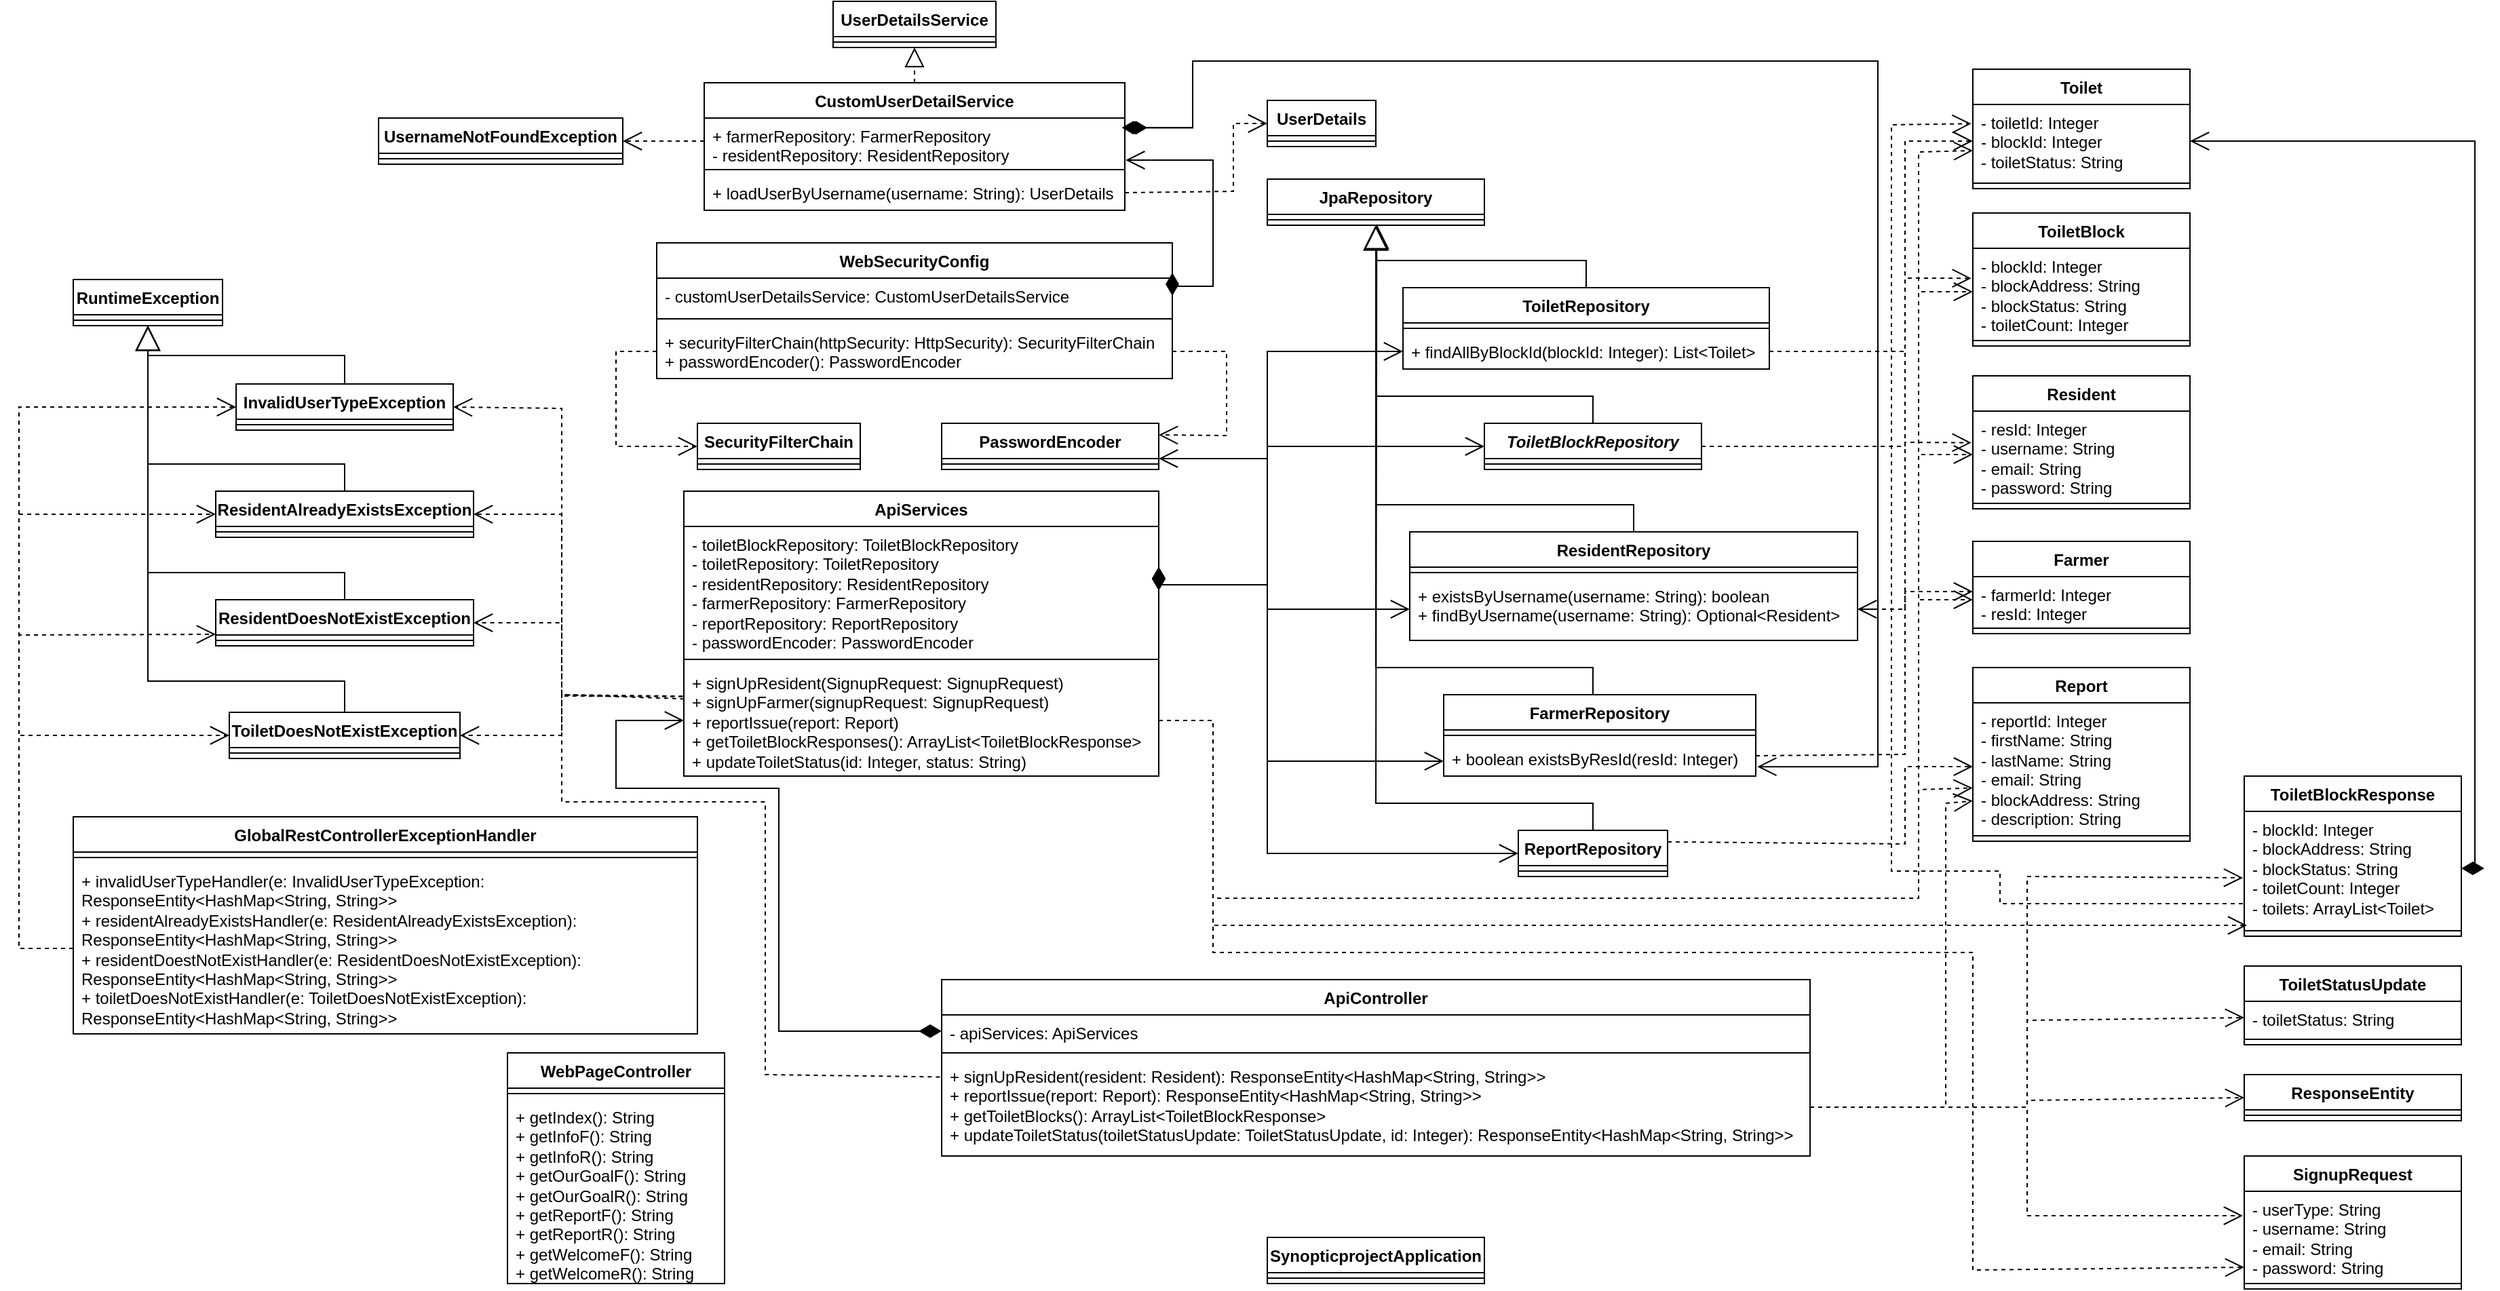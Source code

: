 <mxfile version="27.1.4">
  <diagram name="Page-1" id="cPCItrntrJXn3b4PFShH">
    <mxGraphModel dx="3027" dy="1365" grid="1" gridSize="10" guides="1" tooltips="1" connect="1" arrows="1" fold="1" page="1" pageScale="1" pageWidth="1920" pageHeight="1080" math="0" shadow="0">
      <root>
        <mxCell id="0" />
        <mxCell id="1" parent="0" />
        <mxCell id="fgQgiCOuEwH0M2lLemn4-1" value="&lt;div&gt;ApiController&lt;/div&gt;" style="swimlane;fontStyle=1;align=center;verticalAlign=top;childLayout=stackLayout;horizontal=1;startSize=26;horizontalStack=0;resizeParent=1;resizeParentMax=0;resizeLast=0;collapsible=1;marginBottom=0;whiteSpace=wrap;html=1;" parent="1" vertex="1">
          <mxGeometry x="735" y="811" width="640" height="130" as="geometry" />
        </mxCell>
        <mxCell id="fgQgiCOuEwH0M2lLemn4-2" value="- apiServices: ApiServices" style="text;strokeColor=none;fillColor=none;align=left;verticalAlign=top;spacingLeft=4;spacingRight=4;overflow=hidden;rotatable=0;points=[[0,0.5],[1,0.5]];portConstraint=eastwest;whiteSpace=wrap;html=1;" parent="fgQgiCOuEwH0M2lLemn4-1" vertex="1">
          <mxGeometry y="26" width="640" height="24" as="geometry" />
        </mxCell>
        <mxCell id="fgQgiCOuEwH0M2lLemn4-3" value="" style="line;strokeWidth=1;fillColor=none;align=left;verticalAlign=middle;spacingTop=-1;spacingLeft=3;spacingRight=3;rotatable=0;labelPosition=right;points=[];portConstraint=eastwest;strokeColor=inherit;" parent="fgQgiCOuEwH0M2lLemn4-1" vertex="1">
          <mxGeometry y="50" width="640" height="8" as="geometry" />
        </mxCell>
        <mxCell id="fgQgiCOuEwH0M2lLemn4-4" value="&lt;div&gt;+ signUpResident(resident: Resident): ResponseEntity&amp;lt;HashMap&amp;lt;String, String&amp;gt;&amp;gt;&lt;/div&gt;&lt;div&gt;+ reportIssue(report: Report): ResponseEntity&amp;lt;HashMap&amp;lt;String, String&amp;gt;&amp;gt;&lt;/div&gt;&lt;div&gt;+ getToiletBlocks(): ArrayList&amp;lt;ToiletBlockResponse&amp;gt;&lt;/div&gt;&lt;div&gt;+ updateToiletStatus(toiletStatusUpdate: ToiletStatusUpdate, id: Integer): ResponseEntity&amp;lt;HashMap&amp;lt;String, String&amp;gt;&amp;gt;&lt;/div&gt;" style="text;strokeColor=none;fillColor=none;align=left;verticalAlign=top;spacingLeft=4;spacingRight=4;overflow=hidden;rotatable=0;points=[[0,0.5],[1,0.5]];portConstraint=eastwest;whiteSpace=wrap;html=1;" parent="fgQgiCOuEwH0M2lLemn4-1" vertex="1">
          <mxGeometry y="58" width="640" height="72" as="geometry" />
        </mxCell>
        <mxCell id="fgQgiCOuEwH0M2lLemn4-5" value="Farmer" style="swimlane;fontStyle=1;align=center;verticalAlign=top;childLayout=stackLayout;horizontal=1;startSize=26;horizontalStack=0;resizeParent=1;resizeParentMax=0;resizeLast=0;collapsible=1;marginBottom=0;whiteSpace=wrap;html=1;" parent="1" vertex="1">
          <mxGeometry x="1495" y="488" width="160" height="68" as="geometry" />
        </mxCell>
        <mxCell id="fgQgiCOuEwH0M2lLemn4-6" value="&lt;div&gt;- farmerId: Integer&lt;/div&gt;&lt;div&gt;- resId: Integer&lt;/div&gt;" style="text;strokeColor=none;fillColor=none;align=left;verticalAlign=top;spacingLeft=4;spacingRight=4;overflow=hidden;rotatable=0;points=[[0,0.5],[1,0.5]];portConstraint=eastwest;whiteSpace=wrap;html=1;" parent="fgQgiCOuEwH0M2lLemn4-5" vertex="1">
          <mxGeometry y="26" width="160" height="34" as="geometry" />
        </mxCell>
        <mxCell id="fgQgiCOuEwH0M2lLemn4-7" value="" style="line;strokeWidth=1;fillColor=none;align=left;verticalAlign=middle;spacingTop=-1;spacingLeft=3;spacingRight=3;rotatable=0;labelPosition=right;points=[];portConstraint=eastwest;strokeColor=inherit;" parent="fgQgiCOuEwH0M2lLemn4-5" vertex="1">
          <mxGeometry y="60" width="160" height="8" as="geometry" />
        </mxCell>
        <mxCell id="fgQgiCOuEwH0M2lLemn4-22" value="SynopticprojectApplication" style="swimlane;fontStyle=1;align=center;verticalAlign=top;childLayout=stackLayout;horizontal=1;startSize=26;horizontalStack=0;resizeParent=1;resizeParentMax=0;resizeLast=0;collapsible=1;marginBottom=0;whiteSpace=wrap;html=1;" parent="1" vertex="1">
          <mxGeometry x="975" y="1001" width="160" height="34" as="geometry" />
        </mxCell>
        <mxCell id="fgQgiCOuEwH0M2lLemn4-24" value="" style="line;strokeWidth=1;fillColor=none;align=left;verticalAlign=middle;spacingTop=-1;spacingLeft=3;spacingRight=3;rotatable=0;labelPosition=right;points=[];portConstraint=eastwest;strokeColor=inherit;" parent="fgQgiCOuEwH0M2lLemn4-22" vertex="1">
          <mxGeometry y="26" width="160" height="8" as="geometry" />
        </mxCell>
        <mxCell id="fgQgiCOuEwH0M2lLemn4-26" value="Toilet" style="swimlane;fontStyle=1;align=center;verticalAlign=top;childLayout=stackLayout;horizontal=1;startSize=26;horizontalStack=0;resizeParent=1;resizeParentMax=0;resizeLast=0;collapsible=1;marginBottom=0;whiteSpace=wrap;html=1;" parent="1" vertex="1">
          <mxGeometry x="1495" y="140" width="160" height="88" as="geometry" />
        </mxCell>
        <mxCell id="fgQgiCOuEwH0M2lLemn4-27" value="&lt;div&gt;- toiletId: Integer&lt;/div&gt;&lt;div&gt;- blockId: Integer&lt;/div&gt;&lt;div&gt;- toiletStatus: String&lt;/div&gt;" style="text;strokeColor=none;fillColor=none;align=left;verticalAlign=top;spacingLeft=4;spacingRight=4;overflow=hidden;rotatable=0;points=[[0,0.5],[1,0.5]];portConstraint=eastwest;whiteSpace=wrap;html=1;" parent="fgQgiCOuEwH0M2lLemn4-26" vertex="1">
          <mxGeometry y="26" width="160" height="54" as="geometry" />
        </mxCell>
        <mxCell id="fgQgiCOuEwH0M2lLemn4-28" value="" style="line;strokeWidth=1;fillColor=none;align=left;verticalAlign=middle;spacingTop=-1;spacingLeft=3;spacingRight=3;rotatable=0;labelPosition=right;points=[];portConstraint=eastwest;strokeColor=inherit;" parent="fgQgiCOuEwH0M2lLemn4-26" vertex="1">
          <mxGeometry y="80" width="160" height="8" as="geometry" />
        </mxCell>
        <mxCell id="fgQgiCOuEwH0M2lLemn4-30" value="ToiletBlock" style="swimlane;fontStyle=1;align=center;verticalAlign=top;childLayout=stackLayout;horizontal=1;startSize=26;horizontalStack=0;resizeParent=1;resizeParentMax=0;resizeLast=0;collapsible=1;marginBottom=0;whiteSpace=wrap;html=1;" parent="1" vertex="1">
          <mxGeometry x="1495" y="246" width="160" height="98" as="geometry" />
        </mxCell>
        <mxCell id="fgQgiCOuEwH0M2lLemn4-31" value="&lt;div&gt;- blockId: Integer&lt;/div&gt;&lt;div&gt;- blockAddress: String&lt;/div&gt;&lt;div&gt;- blockStatus: String&lt;/div&gt;&lt;div&gt;- toiletCount: Integer&lt;/div&gt;" style="text;strokeColor=none;fillColor=none;align=left;verticalAlign=top;spacingLeft=4;spacingRight=4;overflow=hidden;rotatable=0;points=[[0,0.5],[1,0.5]];portConstraint=eastwest;whiteSpace=wrap;html=1;" parent="fgQgiCOuEwH0M2lLemn4-30" vertex="1">
          <mxGeometry y="26" width="160" height="64" as="geometry" />
        </mxCell>
        <mxCell id="fgQgiCOuEwH0M2lLemn4-32" value="" style="line;strokeWidth=1;fillColor=none;align=left;verticalAlign=middle;spacingTop=-1;spacingLeft=3;spacingRight=3;rotatable=0;labelPosition=right;points=[];portConstraint=eastwest;strokeColor=inherit;" parent="fgQgiCOuEwH0M2lLemn4-30" vertex="1">
          <mxGeometry y="90" width="160" height="8" as="geometry" />
        </mxCell>
        <mxCell id="fgQgiCOuEwH0M2lLemn4-34" value="&lt;i&gt;ToiletBlockRepository&lt;/i&gt;" style="swimlane;fontStyle=1;align=center;verticalAlign=top;childLayout=stackLayout;horizontal=1;startSize=26;horizontalStack=0;resizeParent=1;resizeParentMax=0;resizeLast=0;collapsible=1;marginBottom=0;whiteSpace=wrap;html=1;" parent="1" vertex="1">
          <mxGeometry x="1135" y="401" width="160" height="34" as="geometry" />
        </mxCell>
        <mxCell id="fgQgiCOuEwH0M2lLemn4-36" value="" style="line;strokeWidth=1;fillColor=none;align=left;verticalAlign=middle;spacingTop=-1;spacingLeft=3;spacingRight=3;rotatable=0;labelPosition=right;points=[];portConstraint=eastwest;strokeColor=inherit;" parent="fgQgiCOuEwH0M2lLemn4-34" vertex="1">
          <mxGeometry y="26" width="160" height="8" as="geometry" />
        </mxCell>
        <mxCell id="fgQgiCOuEwH0M2lLemn4-42" value="WebPageController" style="swimlane;fontStyle=1;align=center;verticalAlign=top;childLayout=stackLayout;horizontal=1;startSize=26;horizontalStack=0;resizeParent=1;resizeParentMax=0;resizeLast=0;collapsible=1;marginBottom=0;whiteSpace=wrap;html=1;" parent="1" vertex="1">
          <mxGeometry x="415" y="865" width="160" height="170" as="geometry" />
        </mxCell>
        <mxCell id="fgQgiCOuEwH0M2lLemn4-44" value="" style="line;strokeWidth=1;fillColor=none;align=left;verticalAlign=middle;spacingTop=-1;spacingLeft=3;spacingRight=3;rotatable=0;labelPosition=right;points=[];portConstraint=eastwest;strokeColor=inherit;" parent="fgQgiCOuEwH0M2lLemn4-42" vertex="1">
          <mxGeometry y="26" width="160" height="8" as="geometry" />
        </mxCell>
        <mxCell id="fgQgiCOuEwH0M2lLemn4-45" value="&lt;div&gt;+ getIndex(): String&lt;/div&gt;&lt;div&gt;+ getInfoF(): String&lt;/div&gt;&lt;div&gt;+ getInfoR(): String&lt;/div&gt;&lt;div&gt;+ getOurGoalF(): String&lt;/div&gt;&lt;div&gt;+ getOurGoalR(): String&lt;/div&gt;&lt;div&gt;+ getReportF(): String&lt;/div&gt;&lt;div&gt;+ getReportR(): String&lt;/div&gt;&lt;div&gt;+ getWelcomeF(): String&lt;/div&gt;&lt;div&gt;+ getWelcomeR(): String&lt;/div&gt;" style="text;strokeColor=none;fillColor=none;align=left;verticalAlign=top;spacingLeft=4;spacingRight=4;overflow=hidden;rotatable=0;points=[[0,0.5],[1,0.5]];portConstraint=eastwest;whiteSpace=wrap;html=1;" parent="fgQgiCOuEwH0M2lLemn4-42" vertex="1">
          <mxGeometry y="34" width="160" height="136" as="geometry" />
        </mxCell>
        <mxCell id="fgQgiCOuEwH0M2lLemn4-46" value="JpaRepository" style="swimlane;fontStyle=1;align=center;verticalAlign=top;childLayout=stackLayout;horizontal=1;startSize=26;horizontalStack=0;resizeParent=1;resizeParentMax=0;resizeLast=0;collapsible=1;marginBottom=0;whiteSpace=wrap;html=1;" parent="1" vertex="1">
          <mxGeometry x="975" y="221" width="160" height="34" as="geometry" />
        </mxCell>
        <mxCell id="fgQgiCOuEwH0M2lLemn4-48" value="" style="line;strokeWidth=1;fillColor=none;align=left;verticalAlign=middle;spacingTop=-1;spacingLeft=3;spacingRight=3;rotatable=0;labelPosition=right;points=[];portConstraint=eastwest;strokeColor=inherit;" parent="fgQgiCOuEwH0M2lLemn4-46" vertex="1">
          <mxGeometry y="26" width="160" height="8" as="geometry" />
        </mxCell>
        <mxCell id="fgQgiCOuEwH0M2lLemn4-51" value="" style="endArrow=block;endSize=16;endFill=0;html=1;rounded=0;entryX=0.5;entryY=1;entryDx=0;entryDy=0;exitX=0.5;exitY=0;exitDx=0;exitDy=0;" parent="1" source="_Gm8O1rOUF-73QXA8_ss-20" target="fgQgiCOuEwH0M2lLemn4-46" edge="1">
          <mxGeometry width="160" relative="1" as="geometry">
            <mxPoint x="935" y="421" as="sourcePoint" />
            <mxPoint x="1095" y="411" as="targetPoint" />
            <Array as="points">
              <mxPoint x="1245" y="461" />
              <mxPoint x="1055" y="461" />
              <mxPoint x="1055" y="401" />
            </Array>
          </mxGeometry>
        </mxCell>
        <mxCell id="fgQgiCOuEwH0M2lLemn4-52" value="" style="endArrow=block;endSize=16;endFill=0;html=1;rounded=0;entryX=0.5;entryY=1;entryDx=0;entryDy=0;exitX=0.5;exitY=0;exitDx=0;exitDy=0;" parent="1" target="fgQgiCOuEwH0M2lLemn4-46" edge="1">
          <mxGeometry width="160" relative="1" as="geometry">
            <mxPoint x="1215" y="603" as="sourcePoint" />
            <mxPoint x="1055" y="291" as="targetPoint" />
            <Array as="points">
              <mxPoint x="1215" y="581" />
              <mxPoint x="1055" y="581" />
              <mxPoint x="1055" y="461" />
              <mxPoint x="1055" y="311" />
            </Array>
          </mxGeometry>
        </mxCell>
        <mxCell id="fgQgiCOuEwH0M2lLemn4-53" value="" style="endArrow=block;endSize=16;endFill=0;html=1;rounded=0;exitX=0.5;exitY=0;exitDx=0;exitDy=0;" parent="1" source="fgQgiCOuEwH0M2lLemn4-34" target="fgQgiCOuEwH0M2lLemn4-48" edge="1">
          <mxGeometry width="160" relative="1" as="geometry">
            <mxPoint x="1175" y="421" as="sourcePoint" />
            <mxPoint x="1335" y="411.67" as="targetPoint" />
            <Array as="points">
              <mxPoint x="1215" y="381" />
              <mxPoint x="1175" y="381" />
              <mxPoint x="1135" y="381" />
              <mxPoint x="1055" y="381" />
            </Array>
          </mxGeometry>
        </mxCell>
        <mxCell id="fgQgiCOuEwH0M2lLemn4-54" value="" style="endArrow=block;endSize=16;endFill=0;html=1;rounded=0;entryX=0.5;entryY=1;entryDx=0;entryDy=0;exitX=0.5;exitY=0;exitDx=0;exitDy=0;" parent="1" source="_Gm8O1rOUF-73QXA8_ss-24" target="fgQgiCOuEwH0M2lLemn4-46" edge="1">
          <mxGeometry width="160" relative="1" as="geometry">
            <mxPoint x="1210" y="289" as="sourcePoint" />
            <mxPoint x="1055" y="257" as="targetPoint" />
            <Array as="points">
              <mxPoint x="1210" y="281" />
              <mxPoint x="1055" y="281" />
            </Array>
          </mxGeometry>
        </mxCell>
        <mxCell id="_Gm8O1rOUF-73QXA8_ss-1" value="SignupRequest" style="swimlane;fontStyle=1;align=center;verticalAlign=top;childLayout=stackLayout;horizontal=1;startSize=26;horizontalStack=0;resizeParent=1;resizeParentMax=0;resizeLast=0;collapsible=1;marginBottom=0;whiteSpace=wrap;html=1;" parent="1" vertex="1">
          <mxGeometry x="1695" y="941" width="160" height="98" as="geometry" />
        </mxCell>
        <mxCell id="_Gm8O1rOUF-73QXA8_ss-2" value="&lt;div&gt;- userType: String&lt;/div&gt;&lt;div&gt;- username: String&lt;/div&gt;&lt;div&gt;- email: String&lt;/div&gt;&lt;div&gt;- password: String&lt;/div&gt;" style="text;strokeColor=none;fillColor=none;align=left;verticalAlign=top;spacingLeft=4;spacingRight=4;overflow=hidden;rotatable=0;points=[[0,0.5],[1,0.5]];portConstraint=eastwest;whiteSpace=wrap;html=1;" parent="_Gm8O1rOUF-73QXA8_ss-1" vertex="1">
          <mxGeometry y="26" width="160" height="64" as="geometry" />
        </mxCell>
        <mxCell id="_Gm8O1rOUF-73QXA8_ss-3" value="" style="line;strokeWidth=1;fillColor=none;align=left;verticalAlign=middle;spacingTop=-1;spacingLeft=3;spacingRight=3;rotatable=0;labelPosition=right;points=[];portConstraint=eastwest;strokeColor=inherit;" parent="_Gm8O1rOUF-73QXA8_ss-1" vertex="1">
          <mxGeometry y="90" width="160" height="8" as="geometry" />
        </mxCell>
        <mxCell id="_Gm8O1rOUF-73QXA8_ss-5" value="ToiletBlockResponse" style="swimlane;fontStyle=1;align=center;verticalAlign=top;childLayout=stackLayout;horizontal=1;startSize=26;horizontalStack=0;resizeParent=1;resizeParentMax=0;resizeLast=0;collapsible=1;marginBottom=0;whiteSpace=wrap;html=1;" parent="1" vertex="1">
          <mxGeometry x="1695" y="661" width="160" height="118" as="geometry" />
        </mxCell>
        <mxCell id="_Gm8O1rOUF-73QXA8_ss-6" value="&lt;div&gt;- blockId: Integer&lt;/div&gt;&lt;div&gt;- blockAddress: String&lt;/div&gt;&lt;div&gt;- blockStatus: String&lt;/div&gt;&lt;div&gt;- toiletCount: Integer&lt;/div&gt;&lt;div&gt;- toilets: ArrayList&amp;lt;Toilet&amp;gt;&lt;/div&gt;" style="text;strokeColor=none;fillColor=none;align=left;verticalAlign=top;spacingLeft=4;spacingRight=4;overflow=hidden;rotatable=0;points=[[0,0.5],[1,0.5]];portConstraint=eastwest;whiteSpace=wrap;html=1;" parent="_Gm8O1rOUF-73QXA8_ss-5" vertex="1">
          <mxGeometry y="26" width="160" height="84" as="geometry" />
        </mxCell>
        <mxCell id="_Gm8O1rOUF-73QXA8_ss-7" value="" style="line;strokeWidth=1;fillColor=none;align=left;verticalAlign=middle;spacingTop=-1;spacingLeft=3;spacingRight=3;rotatable=0;labelPosition=right;points=[];portConstraint=eastwest;strokeColor=inherit;" parent="_Gm8O1rOUF-73QXA8_ss-5" vertex="1">
          <mxGeometry y="110" width="160" height="8" as="geometry" />
        </mxCell>
        <mxCell id="_Gm8O1rOUF-73QXA8_ss-9" value="ToiletStatusUpdate" style="swimlane;fontStyle=1;align=center;verticalAlign=top;childLayout=stackLayout;horizontal=1;startSize=26;horizontalStack=0;resizeParent=1;resizeParentMax=0;resizeLast=0;collapsible=1;marginBottom=0;whiteSpace=wrap;html=1;" parent="1" vertex="1">
          <mxGeometry x="1695" y="801" width="160" height="58" as="geometry" />
        </mxCell>
        <mxCell id="_Gm8O1rOUF-73QXA8_ss-10" value="- toiletStatus: String" style="text;strokeColor=none;fillColor=none;align=left;verticalAlign=top;spacingLeft=4;spacingRight=4;overflow=hidden;rotatable=0;points=[[0,0.5],[1,0.5]];portConstraint=eastwest;whiteSpace=wrap;html=1;" parent="_Gm8O1rOUF-73QXA8_ss-9" vertex="1">
          <mxGeometry y="26" width="160" height="24" as="geometry" />
        </mxCell>
        <mxCell id="_Gm8O1rOUF-73QXA8_ss-11" value="" style="line;strokeWidth=1;fillColor=none;align=left;verticalAlign=middle;spacingTop=-1;spacingLeft=3;spacingRight=3;rotatable=0;labelPosition=right;points=[];portConstraint=eastwest;strokeColor=inherit;" parent="_Gm8O1rOUF-73QXA8_ss-9" vertex="1">
          <mxGeometry y="50" width="160" height="8" as="geometry" />
        </mxCell>
        <mxCell id="_Gm8O1rOUF-73QXA8_ss-13" value="ApiServices" style="swimlane;fontStyle=1;align=center;verticalAlign=top;childLayout=stackLayout;horizontal=1;startSize=26;horizontalStack=0;resizeParent=1;resizeParentMax=0;resizeLast=0;collapsible=1;marginBottom=0;whiteSpace=wrap;html=1;" parent="1" vertex="1">
          <mxGeometry x="545" y="451" width="350" height="210" as="geometry" />
        </mxCell>
        <mxCell id="_Gm8O1rOUF-73QXA8_ss-14" value="&lt;div&gt;- toiletBlockRepository: ToiletBlockRepository&lt;/div&gt;&lt;div&gt;- toiletRepository: ToiletRepository&lt;/div&gt;&lt;div&gt;- residentRepository: ResidentRepository&lt;/div&gt;&lt;div&gt;- farmerRepository: FarmerRepository&lt;/div&gt;&lt;div&gt;- reportRepository: ReportRepository&lt;/div&gt;&lt;div&gt;- passwordEncoder: PasswordEncoder&lt;/div&gt;" style="text;strokeColor=none;fillColor=none;align=left;verticalAlign=top;spacingLeft=4;spacingRight=4;overflow=hidden;rotatable=0;points=[[0,0.5],[1,0.5]];portConstraint=eastwest;whiteSpace=wrap;html=1;" parent="_Gm8O1rOUF-73QXA8_ss-13" vertex="1">
          <mxGeometry y="26" width="350" height="94" as="geometry" />
        </mxCell>
        <mxCell id="_Gm8O1rOUF-73QXA8_ss-15" value="" style="line;strokeWidth=1;fillColor=none;align=left;verticalAlign=middle;spacingTop=-1;spacingLeft=3;spacingRight=3;rotatable=0;labelPosition=right;points=[];portConstraint=eastwest;strokeColor=inherit;" parent="_Gm8O1rOUF-73QXA8_ss-13" vertex="1">
          <mxGeometry y="120" width="350" height="8" as="geometry" />
        </mxCell>
        <mxCell id="_Gm8O1rOUF-73QXA8_ss-16" value="&lt;div&gt;+ signUpResident(SignupRequest: SignupRequest)&lt;/div&gt;&lt;div&gt;+ signUpFarmer(signupRequest: SignupRequest)&lt;/div&gt;&lt;div&gt;+ reportIssue(report: Report)&lt;/div&gt;&lt;div&gt;+ getToiletBlockResponses(): ArrayList&amp;lt;ToiletBlockResponse&amp;gt;&lt;/div&gt;&lt;div&gt;+ updateToiletStatus(id: Integer, status: String)&lt;/div&gt;" style="text;strokeColor=none;fillColor=none;align=left;verticalAlign=top;spacingLeft=4;spacingRight=4;overflow=hidden;rotatable=0;points=[[0,0.5],[1,0.5]];portConstraint=eastwest;whiteSpace=wrap;html=1;" parent="_Gm8O1rOUF-73QXA8_ss-13" vertex="1">
          <mxGeometry y="128" width="350" height="82" as="geometry" />
        </mxCell>
        <mxCell id="_Gm8O1rOUF-73QXA8_ss-24" value="ToiletRepository" style="swimlane;fontStyle=1;align=center;verticalAlign=top;childLayout=stackLayout;horizontal=1;startSize=26;horizontalStack=0;resizeParent=1;resizeParentMax=0;resizeLast=0;collapsible=1;marginBottom=0;whiteSpace=wrap;html=1;" parent="1" vertex="1">
          <mxGeometry x="1075" y="301" width="270" height="60" as="geometry" />
        </mxCell>
        <mxCell id="_Gm8O1rOUF-73QXA8_ss-26" value="" style="line;strokeWidth=1;fillColor=none;align=left;verticalAlign=middle;spacingTop=-1;spacingLeft=3;spacingRight=3;rotatable=0;labelPosition=right;points=[];portConstraint=eastwest;strokeColor=inherit;" parent="_Gm8O1rOUF-73QXA8_ss-24" vertex="1">
          <mxGeometry y="26" width="270" height="8" as="geometry" />
        </mxCell>
        <mxCell id="_Gm8O1rOUF-73QXA8_ss-27" value="+ findAllByBlockId(blockId: Integer): List&amp;lt;Toilet&amp;gt;" style="text;strokeColor=none;fillColor=none;align=left;verticalAlign=top;spacingLeft=4;spacingRight=4;overflow=hidden;rotatable=0;points=[[0,0.5],[1,0.5]];portConstraint=eastwest;whiteSpace=wrap;html=1;" parent="_Gm8O1rOUF-73QXA8_ss-24" vertex="1">
          <mxGeometry y="34" width="270" height="26" as="geometry" />
        </mxCell>
        <mxCell id="_Gm8O1rOUF-73QXA8_ss-30" value="" style="endArrow=open;endSize=12;dashed=1;html=1;rounded=0;entryX=0;entryY=0.5;entryDx=0;entryDy=0;exitX=1;exitY=0.5;exitDx=0;exitDy=0;" parent="1" source="_Gm8O1rOUF-73QXA8_ss-27" target="fgQgiCOuEwH0M2lLemn4-27" edge="1">
          <mxGeometry width="160" relative="1" as="geometry">
            <mxPoint x="1355" y="411" as="sourcePoint" />
            <mxPoint x="1515" y="479" as="targetPoint" />
            <Array as="points">
              <mxPoint x="1445" y="348" />
              <mxPoint x="1445" y="193" />
            </Array>
          </mxGeometry>
        </mxCell>
        <mxCell id="_Gm8O1rOUF-73QXA8_ss-34" value="" style="endArrow=open;html=1;endSize=12;startArrow=diamondThin;startSize=14;startFill=1;edgeStyle=orthogonalEdgeStyle;align=left;verticalAlign=bottom;rounded=0;exitX=0;exitY=0.5;exitDx=0;exitDy=0;entryX=0;entryY=0.5;entryDx=0;entryDy=0;" parent="1" source="fgQgiCOuEwH0M2lLemn4-2" target="_Gm8O1rOUF-73QXA8_ss-16" edge="1">
          <mxGeometry x="-1" y="3" relative="1" as="geometry">
            <mxPoint x="885" y="781" as="sourcePoint" />
            <mxPoint x="545" y="590" as="targetPoint" />
            <Array as="points">
              <mxPoint x="615" y="849" />
              <mxPoint x="615" y="670" />
              <mxPoint x="495" y="670" />
              <mxPoint x="495" y="620" />
            </Array>
          </mxGeometry>
        </mxCell>
        <mxCell id="_Gm8O1rOUF-73QXA8_ss-35" value="ResponseEntity" style="swimlane;fontStyle=1;align=center;verticalAlign=top;childLayout=stackLayout;horizontal=1;startSize=26;horizontalStack=0;resizeParent=1;resizeParentMax=0;resizeLast=0;collapsible=1;marginBottom=0;whiteSpace=wrap;html=1;" parent="1" vertex="1">
          <mxGeometry x="1695" y="881" width="160" height="34" as="geometry" />
        </mxCell>
        <mxCell id="_Gm8O1rOUF-73QXA8_ss-37" value="" style="line;strokeWidth=1;fillColor=none;align=left;verticalAlign=middle;spacingTop=-1;spacingLeft=3;spacingRight=3;rotatable=0;labelPosition=right;points=[];portConstraint=eastwest;strokeColor=inherit;" parent="_Gm8O1rOUF-73QXA8_ss-35" vertex="1">
          <mxGeometry y="26" width="160" height="8" as="geometry" />
        </mxCell>
        <mxCell id="_Gm8O1rOUF-73QXA8_ss-39" value="" style="endArrow=open;endSize=12;dashed=1;html=1;rounded=0;exitX=1;exitY=0.5;exitDx=0;exitDy=0;entryX=0;entryY=0.5;entryDx=0;entryDy=0;" parent="1" source="fgQgiCOuEwH0M2lLemn4-4" target="_Gm8O1rOUF-73QXA8_ss-35" edge="1">
          <mxGeometry width="160" relative="1" as="geometry">
            <mxPoint x="1450" y="854" as="sourcePoint" />
            <mxPoint x="1610" y="854" as="targetPoint" />
            <Array as="points">
              <mxPoint x="1535" y="905" />
              <mxPoint x="1535" y="900" />
            </Array>
          </mxGeometry>
        </mxCell>
        <mxCell id="_Gm8O1rOUF-73QXA8_ss-41" value="" style="endArrow=open;endSize=12;dashed=1;html=1;rounded=0;exitX=1;exitY=0.5;exitDx=0;exitDy=0;" parent="1" source="fgQgiCOuEwH0M2lLemn4-4" edge="1">
          <mxGeometry width="160" relative="1" as="geometry">
            <mxPoint x="1420" y="938" as="sourcePoint" />
            <mxPoint x="1694" y="985" as="targetPoint" />
            <Array as="points">
              <mxPoint x="1495" y="905" />
              <mxPoint x="1535" y="905" />
              <mxPoint x="1535" y="985" />
            </Array>
          </mxGeometry>
        </mxCell>
        <mxCell id="_Gm8O1rOUF-73QXA8_ss-42" value="" style="endArrow=open;endSize=12;dashed=1;html=1;rounded=0;entryX=-0.006;entryY=0.583;entryDx=0;entryDy=0;exitX=1;exitY=0.5;exitDx=0;exitDy=0;entryPerimeter=0;" parent="1" source="fgQgiCOuEwH0M2lLemn4-4" target="_Gm8O1rOUF-73QXA8_ss-6" edge="1">
          <mxGeometry width="160" relative="1" as="geometry">
            <mxPoint x="1375" y="908" as="sourcePoint" />
            <mxPoint x="1470" y="634" as="targetPoint" />
            <Array as="points">
              <mxPoint x="1495" y="905" />
              <mxPoint x="1535" y="905" />
              <mxPoint x="1535" y="735" />
            </Array>
          </mxGeometry>
        </mxCell>
        <mxCell id="_Gm8O1rOUF-73QXA8_ss-43" value="" style="endArrow=open;endSize=12;dashed=1;html=1;rounded=0;entryX=0;entryY=0.5;entryDx=0;entryDy=0;exitX=1;exitY=0.5;exitDx=0;exitDy=0;" parent="1" source="fgQgiCOuEwH0M2lLemn4-4" target="_Gm8O1rOUF-73QXA8_ss-10" edge="1">
          <mxGeometry width="160" relative="1" as="geometry">
            <mxPoint x="1410" y="924" as="sourcePoint" />
            <mxPoint x="1560" y="905" as="targetPoint" />
            <Array as="points">
              <mxPoint x="1495" y="905" />
              <mxPoint x="1535" y="905" />
              <mxPoint x="1535" y="841" />
            </Array>
          </mxGeometry>
        </mxCell>
        <mxCell id="_Gm8O1rOUF-73QXA8_ss-47" value="" style="endArrow=open;html=1;endSize=12;startArrow=diamondThin;startSize=14;startFill=1;edgeStyle=orthogonalEdgeStyle;align=left;verticalAlign=bottom;rounded=0;exitX=1;exitY=0.5;exitDx=0;exitDy=0;entryX=0;entryY=0.5;entryDx=0;entryDy=0;" parent="1" source="_Gm8O1rOUF-73QXA8_ss-14" target="_Gm8O1rOUF-73QXA8_ss-27" edge="1">
          <mxGeometry x="-1" y="3" relative="1" as="geometry">
            <mxPoint x="715" y="831" as="sourcePoint" />
            <mxPoint x="1055" y="341" as="targetPoint" />
            <Array as="points">
              <mxPoint x="895" y="520" />
              <mxPoint x="975" y="520" />
              <mxPoint x="975" y="348" />
            </Array>
          </mxGeometry>
        </mxCell>
        <mxCell id="_Gm8O1rOUF-73QXA8_ss-48" value="" style="endArrow=open;html=1;endSize=12;startArrow=diamondThin;startSize=14;startFill=1;edgeStyle=orthogonalEdgeStyle;align=left;verticalAlign=bottom;rounded=0;exitX=1;exitY=0.5;exitDx=0;exitDy=0;entryX=0;entryY=0.5;entryDx=0;entryDy=0;" parent="1" source="_Gm8O1rOUF-73QXA8_ss-14" target="_Gm8O1rOUF-73QXA8_ss-23" edge="1">
          <mxGeometry x="-1" y="3" relative="1" as="geometry">
            <mxPoint x="757" y="558" as="sourcePoint" />
            <mxPoint x="1025" y="521" as="targetPoint" />
            <Array as="points">
              <mxPoint x="895" y="520" />
              <mxPoint x="975" y="520" />
              <mxPoint x="975" y="538" />
            </Array>
          </mxGeometry>
        </mxCell>
        <mxCell id="_Gm8O1rOUF-73QXA8_ss-49" value="" style="endArrow=open;html=1;endSize=12;startArrow=diamondThin;startSize=14;startFill=1;edgeStyle=orthogonalEdgeStyle;align=left;verticalAlign=bottom;rounded=0;exitX=1;exitY=0.5;exitDx=0;exitDy=0;" parent="1" source="_Gm8O1rOUF-73QXA8_ss-14" target="WnZbm3nYskLtBstl4b6p-33" edge="1">
          <mxGeometry x="-1" y="3" relative="1" as="geometry">
            <mxPoint x="895" y="469" as="sourcePoint" />
            <mxPoint x="1135" y="650" as="targetPoint" />
            <Array as="points">
              <mxPoint x="895" y="520" />
              <mxPoint x="975" y="520" />
              <mxPoint x="975" y="650" />
            </Array>
          </mxGeometry>
        </mxCell>
        <mxCell id="_Gm8O1rOUF-73QXA8_ss-51" value="" style="endArrow=open;endSize=12;dashed=1;html=1;rounded=0;exitX=1;exitY=0.5;exitDx=0;exitDy=0;entryX=0;entryY=0.875;entryDx=0;entryDy=0;entryPerimeter=0;" parent="1" source="_Gm8O1rOUF-73QXA8_ss-16" target="_Gm8O1rOUF-73QXA8_ss-2" edge="1">
          <mxGeometry width="160" relative="1" as="geometry">
            <mxPoint x="725" y="850" as="sourcePoint" />
            <mxPoint x="1245" y="589" as="targetPoint" />
            <Array as="points">
              <mxPoint x="935" y="620" />
              <mxPoint x="935" y="791" />
              <mxPoint x="1215" y="791" />
              <mxPoint x="1495" y="791" />
              <mxPoint x="1495" y="1025" />
            </Array>
          </mxGeometry>
        </mxCell>
        <mxCell id="_Gm8O1rOUF-73QXA8_ss-20" value="ResidentRepository" style="swimlane;fontStyle=1;align=center;verticalAlign=top;childLayout=stackLayout;horizontal=1;startSize=26;horizontalStack=0;resizeParent=1;resizeParentMax=0;resizeLast=0;collapsible=1;marginBottom=0;whiteSpace=wrap;html=1;" parent="1" vertex="1">
          <mxGeometry x="1080" y="481" width="330" height="80" as="geometry" />
        </mxCell>
        <mxCell id="_Gm8O1rOUF-73QXA8_ss-22" value="" style="line;strokeWidth=1;fillColor=none;align=left;verticalAlign=middle;spacingTop=-1;spacingLeft=3;spacingRight=3;rotatable=0;labelPosition=right;points=[];portConstraint=eastwest;strokeColor=inherit;" parent="_Gm8O1rOUF-73QXA8_ss-20" vertex="1">
          <mxGeometry y="26" width="330" height="8" as="geometry" />
        </mxCell>
        <mxCell id="_Gm8O1rOUF-73QXA8_ss-23" value="&lt;div&gt;+ existsByUsername(username: String): boolean&lt;/div&gt;&lt;div&gt;+ findByUsername(username: String): Optional&amp;lt;Resident&amp;gt;&lt;/div&gt;" style="text;strokeColor=none;fillColor=none;align=left;verticalAlign=top;spacingLeft=4;spacingRight=4;overflow=hidden;rotatable=0;points=[[0,0.5],[1,0.5]];portConstraint=eastwest;whiteSpace=wrap;html=1;" parent="_Gm8O1rOUF-73QXA8_ss-20" vertex="1">
          <mxGeometry y="34" width="330" height="46" as="geometry" />
        </mxCell>
        <mxCell id="_Gm8O1rOUF-73QXA8_ss-55" value="" style="endArrow=open;endSize=12;dashed=1;html=1;rounded=0;exitX=1;exitY=0.5;exitDx=0;exitDy=0;entryX=0;entryY=0.5;entryDx=0;entryDy=0;" parent="1" source="_Gm8O1rOUF-73QXA8_ss-16" target="fgQgiCOuEwH0M2lLemn4-15" edge="1">
          <mxGeometry width="160" relative="1" as="geometry">
            <mxPoint x="535" y="690" as="sourcePoint" />
            <mxPoint x="1505" y="489" as="targetPoint" />
            <Array as="points">
              <mxPoint x="935" y="620" />
              <mxPoint x="935" y="751" />
              <mxPoint x="1175" y="751" />
              <mxPoint x="1455" y="751" />
              <mxPoint x="1455" y="424" />
            </Array>
          </mxGeometry>
        </mxCell>
        <mxCell id="fgQgiCOuEwH0M2lLemn4-14" value="Resident" style="swimlane;fontStyle=1;align=center;verticalAlign=top;childLayout=stackLayout;horizontal=1;startSize=26;horizontalStack=0;resizeParent=1;resizeParentMax=0;resizeLast=0;collapsible=1;marginBottom=0;whiteSpace=wrap;html=1;" parent="1" vertex="1">
          <mxGeometry x="1495" y="366" width="160" height="98" as="geometry" />
        </mxCell>
        <mxCell id="fgQgiCOuEwH0M2lLemn4-15" value="&lt;div&gt;- resId: Integer&lt;/div&gt;&lt;div&gt;- username: String&lt;/div&gt;&lt;div&gt;- email: String&lt;/div&gt;&lt;div&gt;- password: String&lt;/div&gt;" style="text;strokeColor=none;fillColor=none;align=left;verticalAlign=top;spacingLeft=4;spacingRight=4;overflow=hidden;rotatable=0;points=[[0,0.5],[1,0.5]];portConstraint=eastwest;whiteSpace=wrap;html=1;" parent="fgQgiCOuEwH0M2lLemn4-14" vertex="1">
          <mxGeometry y="26" width="160" height="64" as="geometry" />
        </mxCell>
        <mxCell id="fgQgiCOuEwH0M2lLemn4-16" value="" style="line;strokeWidth=1;fillColor=none;align=left;verticalAlign=middle;spacingTop=-1;spacingLeft=3;spacingRight=3;rotatable=0;labelPosition=right;points=[];portConstraint=eastwest;strokeColor=inherit;" parent="fgQgiCOuEwH0M2lLemn4-14" vertex="1">
          <mxGeometry y="90" width="160" height="8" as="geometry" />
        </mxCell>
        <mxCell id="_Gm8O1rOUF-73QXA8_ss-59" value="" style="endArrow=open;html=1;endSize=12;startArrow=diamondThin;startSize=14;startFill=1;edgeStyle=orthogonalEdgeStyle;align=left;verticalAlign=bottom;rounded=0;exitX=1;exitY=0.5;exitDx=0;exitDy=0;entryX=0;entryY=0.5;entryDx=0;entryDy=0;" parent="1" source="_Gm8O1rOUF-73QXA8_ss-14" target="fgQgiCOuEwH0M2lLemn4-34" edge="1">
          <mxGeometry x="-1" y="3" relative="1" as="geometry">
            <mxPoint x="915" y="451" as="sourcePoint" />
            <mxPoint x="1105" y="418" as="targetPoint" />
            <Array as="points">
              <mxPoint x="895" y="520" />
              <mxPoint x="975" y="520" />
              <mxPoint x="975" y="418" />
            </Array>
          </mxGeometry>
        </mxCell>
        <mxCell id="_Gm8O1rOUF-73QXA8_ss-60" value="" style="endArrow=open;endSize=12;dashed=1;html=1;rounded=0;exitX=1;exitY=0.5;exitDx=0;exitDy=0;entryX=0.013;entryY=0;entryDx=0;entryDy=0;entryPerimeter=0;" parent="1" source="_Gm8O1rOUF-73QXA8_ss-16" target="_Gm8O1rOUF-73QXA8_ss-7" edge="1">
          <mxGeometry width="160" relative="1" as="geometry">
            <mxPoint x="1025" y="701" as="sourcePoint" />
            <mxPoint x="1185" y="701" as="targetPoint" />
            <Array as="points">
              <mxPoint x="935" y="620" />
              <mxPoint x="935" y="771" />
              <mxPoint x="1055" y="771" />
              <mxPoint x="1585" y="771" />
            </Array>
          </mxGeometry>
        </mxCell>
        <mxCell id="_Gm8O1rOUF-73QXA8_ss-61" value="" style="endArrow=open;endSize=12;dashed=1;html=1;rounded=0;exitX=1;exitY=0.5;exitDx=0;exitDy=0;entryX=-0.007;entryY=0.364;entryDx=0;entryDy=0;entryPerimeter=0;" parent="1" source="_Gm8O1rOUF-73QXA8_ss-23" target="fgQgiCOuEwH0M2lLemn4-15" edge="1">
          <mxGeometry width="160" relative="1" as="geometry">
            <mxPoint x="1295" y="611" as="sourcePoint" />
            <mxPoint x="1455" y="568" as="targetPoint" />
            <Array as="points">
              <mxPoint x="1445" y="538" />
              <mxPoint x="1445" y="481" />
              <mxPoint x="1445" y="415" />
            </Array>
          </mxGeometry>
        </mxCell>
        <mxCell id="_Gm8O1rOUF-73QXA8_ss-62" value="" style="endArrow=open;endSize=12;dashed=1;html=1;rounded=0;entryX=-0.007;entryY=0.262;entryDx=0;entryDy=0;entryPerimeter=0;" parent="1" target="fgQgiCOuEwH0M2lLemn4-27" edge="1">
          <mxGeometry width="160" relative="1" as="geometry">
            <mxPoint x="1694" y="755" as="sourcePoint" />
            <mxPoint x="1455" y="351" as="targetPoint" />
            <Array as="points">
              <mxPoint x="1515" y="755" />
              <mxPoint x="1515" y="731" />
              <mxPoint x="1435" y="731" />
              <mxPoint x="1435" y="541" />
              <mxPoint x="1435" y="181" />
            </Array>
          </mxGeometry>
        </mxCell>
        <mxCell id="57neW2gmWX5S_WTLYl4X-1" value="GlobalRestControllerExceptionHandler" style="swimlane;fontStyle=1;align=center;verticalAlign=top;childLayout=stackLayout;horizontal=1;startSize=26;horizontalStack=0;resizeParent=1;resizeParentMax=0;resizeLast=0;collapsible=1;marginBottom=0;whiteSpace=wrap;html=1;" parent="1" vertex="1">
          <mxGeometry x="95" y="691" width="460" height="160" as="geometry" />
        </mxCell>
        <mxCell id="57neW2gmWX5S_WTLYl4X-3" value="" style="line;strokeWidth=1;fillColor=none;align=left;verticalAlign=middle;spacingTop=-1;spacingLeft=3;spacingRight=3;rotatable=0;labelPosition=right;points=[];portConstraint=eastwest;strokeColor=inherit;" parent="57neW2gmWX5S_WTLYl4X-1" vertex="1">
          <mxGeometry y="26" width="460" height="8" as="geometry" />
        </mxCell>
        <mxCell id="57neW2gmWX5S_WTLYl4X-4" value="&lt;div&gt;+ invalidUserTypeHandler(e: InvalidUserTypeException: ResponseEntity&amp;lt;HashMap&amp;lt;String, String&amp;gt;&amp;gt;&lt;/div&gt;&lt;div&gt;+ residentAlreadyExistsHandler(e: ResidentAlreadyExistsException): ResponseEntity&amp;lt;HashMap&amp;lt;String, String&amp;gt;&amp;gt;&lt;/div&gt;&lt;div&gt;+ residentDoestNotExistHandler(e: ResidentDoesNotExistException): ResponseEntity&amp;lt;HashMap&amp;lt;String, String&amp;gt;&amp;gt;&lt;/div&gt;&lt;div&gt;+ toiletDoesNotExistHandler(e: ToiletDoesNotExistException): ResponseEntity&amp;lt;HashMap&amp;lt;String, String&amp;gt;&amp;gt;&lt;/div&gt;" style="text;strokeColor=none;fillColor=none;align=left;verticalAlign=top;spacingLeft=4;spacingRight=4;overflow=hidden;rotatable=0;points=[[0,0.5],[1,0.5]];portConstraint=eastwest;whiteSpace=wrap;html=1;" parent="57neW2gmWX5S_WTLYl4X-1" vertex="1">
          <mxGeometry y="34" width="460" height="126" as="geometry" />
        </mxCell>
        <mxCell id="57neW2gmWX5S_WTLYl4X-5" value="ResidentAlreadyExistsException" style="swimlane;fontStyle=1;align=center;verticalAlign=top;childLayout=stackLayout;horizontal=1;startSize=26;horizontalStack=0;resizeParent=1;resizeParentMax=0;resizeLast=0;collapsible=1;marginBottom=0;whiteSpace=wrap;html=1;" parent="1" vertex="1">
          <mxGeometry x="200" y="451" width="190" height="34" as="geometry" />
        </mxCell>
        <mxCell id="57neW2gmWX5S_WTLYl4X-7" value="" style="line;strokeWidth=1;fillColor=none;align=left;verticalAlign=middle;spacingTop=-1;spacingLeft=3;spacingRight=3;rotatable=0;labelPosition=right;points=[];portConstraint=eastwest;strokeColor=inherit;" parent="57neW2gmWX5S_WTLYl4X-5" vertex="1">
          <mxGeometry y="26" width="190" height="8" as="geometry" />
        </mxCell>
        <mxCell id="57neW2gmWX5S_WTLYl4X-11" value="ResidentDoesNotExistException" style="swimlane;fontStyle=1;align=center;verticalAlign=top;childLayout=stackLayout;horizontal=1;startSize=26;horizontalStack=0;resizeParent=1;resizeParentMax=0;resizeLast=0;collapsible=1;marginBottom=0;whiteSpace=wrap;html=1;" parent="1" vertex="1">
          <mxGeometry x="200" y="531" width="190" height="34" as="geometry" />
        </mxCell>
        <mxCell id="57neW2gmWX5S_WTLYl4X-12" value="" style="line;strokeWidth=1;fillColor=none;align=left;verticalAlign=middle;spacingTop=-1;spacingLeft=3;spacingRight=3;rotatable=0;labelPosition=right;points=[];portConstraint=eastwest;strokeColor=inherit;" parent="57neW2gmWX5S_WTLYl4X-11" vertex="1">
          <mxGeometry y="26" width="190" height="8" as="geometry" />
        </mxCell>
        <mxCell id="57neW2gmWX5S_WTLYl4X-13" value="ToiletDoesNotExistException" style="swimlane;fontStyle=1;align=center;verticalAlign=top;childLayout=stackLayout;horizontal=1;startSize=26;horizontalStack=0;resizeParent=1;resizeParentMax=0;resizeLast=0;collapsible=1;marginBottom=0;whiteSpace=wrap;html=1;" parent="1" vertex="1">
          <mxGeometry x="210" y="614" width="170" height="34" as="geometry" />
        </mxCell>
        <mxCell id="57neW2gmWX5S_WTLYl4X-14" value="" style="line;strokeWidth=1;fillColor=none;align=left;verticalAlign=middle;spacingTop=-1;spacingLeft=3;spacingRight=3;rotatable=0;labelPosition=right;points=[];portConstraint=eastwest;strokeColor=inherit;" parent="57neW2gmWX5S_WTLYl4X-13" vertex="1">
          <mxGeometry y="26" width="170" height="8" as="geometry" />
        </mxCell>
        <mxCell id="57neW2gmWX5S_WTLYl4X-15" value="RuntimeException" style="swimlane;fontStyle=1;align=center;verticalAlign=top;childLayout=stackLayout;horizontal=1;startSize=26;horizontalStack=0;resizeParent=1;resizeParentMax=0;resizeLast=0;collapsible=1;marginBottom=0;whiteSpace=wrap;html=1;" parent="1" vertex="1">
          <mxGeometry x="95" y="295" width="110" height="34" as="geometry" />
        </mxCell>
        <mxCell id="57neW2gmWX5S_WTLYl4X-17" value="" style="line;strokeWidth=1;fillColor=none;align=left;verticalAlign=middle;spacingTop=-1;spacingLeft=3;spacingRight=3;rotatable=0;labelPosition=right;points=[];portConstraint=eastwest;strokeColor=inherit;" parent="57neW2gmWX5S_WTLYl4X-15" vertex="1">
          <mxGeometry y="26" width="110" height="8" as="geometry" />
        </mxCell>
        <mxCell id="57neW2gmWX5S_WTLYl4X-20" value="" style="endArrow=block;endSize=16;endFill=0;html=1;rounded=0;exitX=0.5;exitY=0;exitDx=0;exitDy=0;entryX=0.5;entryY=1;entryDx=0;entryDy=0;" parent="1" source="57neW2gmWX5S_WTLYl4X-5" target="57neW2gmWX5S_WTLYl4X-15" edge="1">
          <mxGeometry width="160" relative="1" as="geometry">
            <mxPoint x="275" y="351" as="sourcePoint" />
            <mxPoint x="435" y="351" as="targetPoint" />
            <Array as="points">
              <mxPoint x="295" y="431" />
              <mxPoint x="150" y="431" />
            </Array>
          </mxGeometry>
        </mxCell>
        <mxCell id="57neW2gmWX5S_WTLYl4X-21" value="" style="endArrow=block;endSize=16;endFill=0;html=1;rounded=0;exitX=0.5;exitY=0;exitDx=0;exitDy=0;entryX=0.5;entryY=1;entryDx=0;entryDy=0;" parent="1" source="57neW2gmWX5S_WTLYl4X-11" target="57neW2gmWX5S_WTLYl4X-15" edge="1">
          <mxGeometry width="160" relative="1" as="geometry">
            <mxPoint x="255" y="323" as="sourcePoint" />
            <mxPoint x="415" y="323" as="targetPoint" />
            <Array as="points">
              <mxPoint x="295" y="511" />
              <mxPoint x="150" y="511" />
            </Array>
          </mxGeometry>
        </mxCell>
        <mxCell id="57neW2gmWX5S_WTLYl4X-22" value="" style="endArrow=block;endSize=16;endFill=0;html=1;rounded=0;exitX=0.5;exitY=0;exitDx=0;exitDy=0;entryX=0.5;entryY=1;entryDx=0;entryDy=0;" parent="1" source="57neW2gmWX5S_WTLYl4X-13" target="57neW2gmWX5S_WTLYl4X-15" edge="1">
          <mxGeometry width="160" relative="1" as="geometry">
            <mxPoint x="265" y="333" as="sourcePoint" />
            <mxPoint x="425" y="333" as="targetPoint" />
            <Array as="points">
              <mxPoint x="295" y="591" />
              <mxPoint x="150" y="591" />
            </Array>
          </mxGeometry>
        </mxCell>
        <mxCell id="57neW2gmWX5S_WTLYl4X-23" value="" style="endArrow=open;endSize=12;dashed=1;html=1;rounded=0;exitX=0;exitY=0.5;exitDx=0;exitDy=0;entryX=0;entryY=0.5;entryDx=0;entryDy=0;" parent="1" source="57neW2gmWX5S_WTLYl4X-4" target="57neW2gmWX5S_WTLYl4X-13" edge="1">
          <mxGeometry width="160" relative="1" as="geometry">
            <mxPoint x="105" y="951" as="sourcePoint" />
            <mxPoint x="265" y="951" as="targetPoint" />
            <Array as="points">
              <mxPoint x="55" y="788" />
              <mxPoint x="55" y="631" />
            </Array>
          </mxGeometry>
        </mxCell>
        <mxCell id="57neW2gmWX5S_WTLYl4X-24" value="" style="endArrow=open;endSize=12;dashed=1;html=1;rounded=0;exitX=0;exitY=0.5;exitDx=0;exitDy=0;entryX=0;entryY=0.75;entryDx=0;entryDy=0;" parent="1" source="57neW2gmWX5S_WTLYl4X-4" target="57neW2gmWX5S_WTLYl4X-11" edge="1">
          <mxGeometry width="160" relative="1" as="geometry">
            <mxPoint x="115" y="961" as="sourcePoint" />
            <mxPoint x="275" y="961" as="targetPoint" />
            <Array as="points">
              <mxPoint x="55" y="788" />
              <mxPoint x="55" y="557" />
            </Array>
          </mxGeometry>
        </mxCell>
        <mxCell id="57neW2gmWX5S_WTLYl4X-27" value="" style="endArrow=open;endSize=12;dashed=1;html=1;rounded=0;exitX=-0.003;exitY=0.285;exitDx=0;exitDy=0;exitPerimeter=0;entryX=1;entryY=0.5;entryDx=0;entryDy=0;" parent="1" source="_Gm8O1rOUF-73QXA8_ss-16" target="57neW2gmWX5S_WTLYl4X-5" edge="1">
          <mxGeometry width="160" relative="1" as="geometry">
            <mxPoint x="145" y="991" as="sourcePoint" />
            <mxPoint x="455" y="521" as="targetPoint" />
            <Array as="points">
              <mxPoint x="455" y="602" />
              <mxPoint x="455" y="468" />
            </Array>
          </mxGeometry>
        </mxCell>
        <mxCell id="57neW2gmWX5S_WTLYl4X-29" value="" style="endArrow=open;endSize=12;dashed=1;html=1;rounded=0;exitX=-0.002;exitY=0.282;exitDx=0;exitDy=0;exitPerimeter=0;entryX=1;entryY=0.5;entryDx=0;entryDy=0;" parent="1" source="_Gm8O1rOUF-73QXA8_ss-16" target="57neW2gmWX5S_WTLYl4X-11" edge="1">
          <mxGeometry width="160" relative="1" as="geometry">
            <mxPoint x="165" y="1011" as="sourcePoint" />
            <mxPoint x="325" y="1011" as="targetPoint" />
            <Array as="points">
              <mxPoint x="455" y="601" />
              <mxPoint x="455" y="548" />
            </Array>
          </mxGeometry>
        </mxCell>
        <mxCell id="57neW2gmWX5S_WTLYl4X-30" value="" style="endArrow=open;endSize=12;dashed=1;html=1;rounded=0;exitX=0.001;exitY=0.306;exitDx=0;exitDy=0;exitPerimeter=0;entryX=1;entryY=0.5;entryDx=0;entryDy=0;" parent="1" source="_Gm8O1rOUF-73QXA8_ss-16" target="57neW2gmWX5S_WTLYl4X-13" edge="1">
          <mxGeometry width="160" relative="1" as="geometry">
            <mxPoint x="175" y="1021" as="sourcePoint" />
            <mxPoint x="335" y="1021" as="targetPoint" />
            <Array as="points">
              <mxPoint x="455" y="601" />
              <mxPoint x="455" y="631" />
            </Array>
          </mxGeometry>
        </mxCell>
        <mxCell id="WnZbm3nYskLtBstl4b6p-1" value="WebSecurityConfig" style="swimlane;fontStyle=1;align=center;verticalAlign=top;childLayout=stackLayout;horizontal=1;startSize=26;horizontalStack=0;resizeParent=1;resizeParentMax=0;resizeLast=0;collapsible=1;marginBottom=0;whiteSpace=wrap;html=1;" vertex="1" parent="1">
          <mxGeometry x="525" y="268" width="380" height="100" as="geometry" />
        </mxCell>
        <mxCell id="WnZbm3nYskLtBstl4b6p-2" value="- customUserDetailsService: CustomUserDetailsService" style="text;strokeColor=none;fillColor=none;align=left;verticalAlign=top;spacingLeft=4;spacingRight=4;overflow=hidden;rotatable=0;points=[[0,0.5],[1,0.5]];portConstraint=eastwest;whiteSpace=wrap;html=1;" vertex="1" parent="WnZbm3nYskLtBstl4b6p-1">
          <mxGeometry y="26" width="380" height="26" as="geometry" />
        </mxCell>
        <mxCell id="WnZbm3nYskLtBstl4b6p-3" value="" style="line;strokeWidth=1;fillColor=none;align=left;verticalAlign=middle;spacingTop=-1;spacingLeft=3;spacingRight=3;rotatable=0;labelPosition=right;points=[];portConstraint=eastwest;strokeColor=inherit;" vertex="1" parent="WnZbm3nYskLtBstl4b6p-1">
          <mxGeometry y="52" width="380" height="8" as="geometry" />
        </mxCell>
        <mxCell id="WnZbm3nYskLtBstl4b6p-4" value="&lt;div&gt;+ securityFilterChain(httpSecurity: HttpSecurity): SecurityFilterChain&lt;/div&gt;&lt;div&gt;+ passwordEncoder(): PasswordEncoder&lt;/div&gt;" style="text;strokeColor=none;fillColor=none;align=left;verticalAlign=top;spacingLeft=4;spacingRight=4;overflow=hidden;rotatable=0;points=[[0,0.5],[1,0.5]];portConstraint=eastwest;whiteSpace=wrap;html=1;" vertex="1" parent="WnZbm3nYskLtBstl4b6p-1">
          <mxGeometry y="60" width="380" height="40" as="geometry" />
        </mxCell>
        <mxCell id="WnZbm3nYskLtBstl4b6p-5" value="CustomUserDetailService" style="swimlane;fontStyle=1;align=center;verticalAlign=top;childLayout=stackLayout;horizontal=1;startSize=26;horizontalStack=0;resizeParent=1;resizeParentMax=0;resizeLast=0;collapsible=1;marginBottom=0;whiteSpace=wrap;html=1;" vertex="1" parent="1">
          <mxGeometry x="560" y="150" width="310" height="94" as="geometry" />
        </mxCell>
        <mxCell id="WnZbm3nYskLtBstl4b6p-6" value="&lt;div&gt;+ farmerRepository: FarmerRepository&lt;/div&gt;&lt;div&gt;- residentRepository: ResidentRepository&lt;/div&gt;" style="text;strokeColor=none;fillColor=none;align=left;verticalAlign=top;spacingLeft=4;spacingRight=4;overflow=hidden;rotatable=0;points=[[0,0.5],[1,0.5]];portConstraint=eastwest;whiteSpace=wrap;html=1;" vertex="1" parent="WnZbm3nYskLtBstl4b6p-5">
          <mxGeometry y="26" width="310" height="34" as="geometry" />
        </mxCell>
        <mxCell id="WnZbm3nYskLtBstl4b6p-7" value="" style="line;strokeWidth=1;fillColor=none;align=left;verticalAlign=middle;spacingTop=-1;spacingLeft=3;spacingRight=3;rotatable=0;labelPosition=right;points=[];portConstraint=eastwest;strokeColor=inherit;" vertex="1" parent="WnZbm3nYskLtBstl4b6p-5">
          <mxGeometry y="60" width="310" height="8" as="geometry" />
        </mxCell>
        <mxCell id="WnZbm3nYskLtBstl4b6p-8" value="+ loadUserByUsername(username: String): UserDetails" style="text;strokeColor=none;fillColor=none;align=left;verticalAlign=top;spacingLeft=4;spacingRight=4;overflow=hidden;rotatable=0;points=[[0,0.5],[1,0.5]];portConstraint=eastwest;whiteSpace=wrap;html=1;" vertex="1" parent="WnZbm3nYskLtBstl4b6p-5">
          <mxGeometry y="68" width="310" height="26" as="geometry" />
        </mxCell>
        <mxCell id="WnZbm3nYskLtBstl4b6p-14" value="UsernameNotFoundException" style="swimlane;fontStyle=1;align=center;verticalAlign=top;childLayout=stackLayout;horizontal=1;startSize=26;horizontalStack=0;resizeParent=1;resizeParentMax=0;resizeLast=0;collapsible=1;marginBottom=0;whiteSpace=wrap;html=1;" vertex="1" parent="1">
          <mxGeometry x="320" y="176" width="180" height="34" as="geometry" />
        </mxCell>
        <mxCell id="WnZbm3nYskLtBstl4b6p-16" value="" style="line;strokeWidth=1;fillColor=none;align=left;verticalAlign=middle;spacingTop=-1;spacingLeft=3;spacingRight=3;rotatable=0;labelPosition=right;points=[];portConstraint=eastwest;strokeColor=inherit;" vertex="1" parent="WnZbm3nYskLtBstl4b6p-14">
          <mxGeometry y="26" width="180" height="8" as="geometry" />
        </mxCell>
        <mxCell id="WnZbm3nYskLtBstl4b6p-22" value="InvalidUserTypeException" style="swimlane;fontStyle=1;align=center;verticalAlign=top;childLayout=stackLayout;horizontal=1;startSize=26;horizontalStack=0;resizeParent=1;resizeParentMax=0;resizeLast=0;collapsible=1;marginBottom=0;whiteSpace=wrap;html=1;" vertex="1" parent="1">
          <mxGeometry x="215" y="372" width="160" height="34" as="geometry" />
        </mxCell>
        <mxCell id="WnZbm3nYskLtBstl4b6p-24" value="" style="line;strokeWidth=1;fillColor=none;align=left;verticalAlign=middle;spacingTop=-1;spacingLeft=3;spacingRight=3;rotatable=0;labelPosition=right;points=[];portConstraint=eastwest;strokeColor=inherit;" vertex="1" parent="WnZbm3nYskLtBstl4b6p-22">
          <mxGeometry y="26" width="160" height="8" as="geometry" />
        </mxCell>
        <mxCell id="WnZbm3nYskLtBstl4b6p-26" value="Report" style="swimlane;fontStyle=1;align=center;verticalAlign=top;childLayout=stackLayout;horizontal=1;startSize=26;horizontalStack=0;resizeParent=1;resizeParentMax=0;resizeLast=0;collapsible=1;marginBottom=0;whiteSpace=wrap;html=1;" vertex="1" parent="1">
          <mxGeometry x="1495" y="581" width="160" height="128" as="geometry" />
        </mxCell>
        <mxCell id="WnZbm3nYskLtBstl4b6p-27" value="&lt;div&gt;- reportId: Integer&lt;/div&gt;&lt;div&gt;- firstName: String&lt;/div&gt;&lt;div&gt;- lastName: String&lt;/div&gt;&lt;div&gt;- email: String&lt;/div&gt;&lt;div&gt;- blockAddress: String&lt;/div&gt;&lt;div&gt;- description: String&lt;/div&gt;" style="text;strokeColor=none;fillColor=none;align=left;verticalAlign=top;spacingLeft=4;spacingRight=4;overflow=hidden;rotatable=0;points=[[0,0.5],[1,0.5]];portConstraint=eastwest;whiteSpace=wrap;html=1;" vertex="1" parent="WnZbm3nYskLtBstl4b6p-26">
          <mxGeometry y="26" width="160" height="94" as="geometry" />
        </mxCell>
        <mxCell id="WnZbm3nYskLtBstl4b6p-28" value="" style="line;strokeWidth=1;fillColor=none;align=left;verticalAlign=middle;spacingTop=-1;spacingLeft=3;spacingRight=3;rotatable=0;labelPosition=right;points=[];portConstraint=eastwest;strokeColor=inherit;" vertex="1" parent="WnZbm3nYskLtBstl4b6p-26">
          <mxGeometry y="120" width="160" height="8" as="geometry" />
        </mxCell>
        <mxCell id="WnZbm3nYskLtBstl4b6p-30" value="FarmerRepository" style="swimlane;fontStyle=1;align=center;verticalAlign=top;childLayout=stackLayout;horizontal=1;startSize=26;horizontalStack=0;resizeParent=1;resizeParentMax=0;resizeLast=0;collapsible=1;marginBottom=0;whiteSpace=wrap;html=1;" vertex="1" parent="1">
          <mxGeometry x="1105" y="601" width="230" height="60" as="geometry" />
        </mxCell>
        <mxCell id="WnZbm3nYskLtBstl4b6p-32" value="" style="line;strokeWidth=1;fillColor=none;align=left;verticalAlign=middle;spacingTop=-1;spacingLeft=3;spacingRight=3;rotatable=0;labelPosition=right;points=[];portConstraint=eastwest;strokeColor=inherit;" vertex="1" parent="WnZbm3nYskLtBstl4b6p-30">
          <mxGeometry y="26" width="230" height="8" as="geometry" />
        </mxCell>
        <mxCell id="WnZbm3nYskLtBstl4b6p-33" value="+ boolean existsByResId(resId: Integer)" style="text;strokeColor=none;fillColor=none;align=left;verticalAlign=top;spacingLeft=4;spacingRight=4;overflow=hidden;rotatable=0;points=[[0,0.5],[1,0.5]];portConstraint=eastwest;whiteSpace=wrap;html=1;" vertex="1" parent="WnZbm3nYskLtBstl4b6p-30">
          <mxGeometry y="34" width="230" height="26" as="geometry" />
        </mxCell>
        <mxCell id="WnZbm3nYskLtBstl4b6p-34" value="ReportRepository" style="swimlane;fontStyle=1;align=center;verticalAlign=top;childLayout=stackLayout;horizontal=1;startSize=26;horizontalStack=0;resizeParent=1;resizeParentMax=0;resizeLast=0;collapsible=1;marginBottom=0;whiteSpace=wrap;html=1;" vertex="1" parent="1">
          <mxGeometry x="1160" y="701" width="110" height="34" as="geometry" />
        </mxCell>
        <mxCell id="WnZbm3nYskLtBstl4b6p-36" value="" style="line;strokeWidth=1;fillColor=none;align=left;verticalAlign=middle;spacingTop=-1;spacingLeft=3;spacingRight=3;rotatable=0;labelPosition=right;points=[];portConstraint=eastwest;strokeColor=inherit;" vertex="1" parent="WnZbm3nYskLtBstl4b6p-34">
          <mxGeometry y="26" width="110" height="8" as="geometry" />
        </mxCell>
        <mxCell id="WnZbm3nYskLtBstl4b6p-38" value="PasswordEncoder" style="swimlane;fontStyle=1;align=center;verticalAlign=top;childLayout=stackLayout;horizontal=1;startSize=26;horizontalStack=0;resizeParent=1;resizeParentMax=0;resizeLast=0;collapsible=1;marginBottom=0;whiteSpace=wrap;html=1;" vertex="1" parent="1">
          <mxGeometry x="735" y="401" width="160" height="34" as="geometry" />
        </mxCell>
        <mxCell id="WnZbm3nYskLtBstl4b6p-40" value="" style="line;strokeWidth=1;fillColor=none;align=left;verticalAlign=middle;spacingTop=-1;spacingLeft=3;spacingRight=3;rotatable=0;labelPosition=right;points=[];portConstraint=eastwest;strokeColor=inherit;" vertex="1" parent="WnZbm3nYskLtBstl4b6p-38">
          <mxGeometry y="26" width="160" height="8" as="geometry" />
        </mxCell>
        <mxCell id="WnZbm3nYskLtBstl4b6p-42" value="SecurityFilterChain" style="swimlane;fontStyle=1;align=center;verticalAlign=top;childLayout=stackLayout;horizontal=1;startSize=26;horizontalStack=0;resizeParent=1;resizeParentMax=0;resizeLast=0;collapsible=1;marginBottom=0;whiteSpace=wrap;html=1;" vertex="1" parent="1">
          <mxGeometry x="555" y="401" width="120" height="34" as="geometry" />
        </mxCell>
        <mxCell id="WnZbm3nYskLtBstl4b6p-44" value="" style="line;strokeWidth=1;fillColor=none;align=left;verticalAlign=middle;spacingTop=-1;spacingLeft=3;spacingRight=3;rotatable=0;labelPosition=right;points=[];portConstraint=eastwest;strokeColor=inherit;" vertex="1" parent="WnZbm3nYskLtBstl4b6p-42">
          <mxGeometry y="26" width="120" height="8" as="geometry" />
        </mxCell>
        <mxCell id="WnZbm3nYskLtBstl4b6p-46" value="" style="endArrow=block;endSize=16;endFill=0;html=1;rounded=0;exitX=0.5;exitY=0;exitDx=0;exitDy=0;entryX=0.5;entryY=1;entryDx=0;entryDy=0;" edge="1" parent="1" source="WnZbm3nYskLtBstl4b6p-22" target="57neW2gmWX5S_WTLYl4X-15">
          <mxGeometry width="160" relative="1" as="geometry">
            <mxPoint x="485" y="251" as="sourcePoint" />
            <mxPoint x="645" y="251" as="targetPoint" />
            <Array as="points">
              <mxPoint x="295" y="351" />
              <mxPoint x="150" y="351" />
            </Array>
          </mxGeometry>
        </mxCell>
        <mxCell id="WnZbm3nYskLtBstl4b6p-49" value="" style="endArrow=open;endSize=12;dashed=1;html=1;rounded=0;exitX=0;exitY=0.5;exitDx=0;exitDy=0;entryX=0;entryY=0.5;entryDx=0;entryDy=0;" edge="1" parent="1" source="57neW2gmWX5S_WTLYl4X-4" target="WnZbm3nYskLtBstl4b6p-22">
          <mxGeometry width="160" relative="1" as="geometry">
            <mxPoint x="535" y="291" as="sourcePoint" />
            <mxPoint x="215" y="281" as="targetPoint" />
            <Array as="points">
              <mxPoint x="55" y="788" />
              <mxPoint x="55" y="389" />
            </Array>
          </mxGeometry>
        </mxCell>
        <mxCell id="WnZbm3nYskLtBstl4b6p-53" value="" style="endArrow=open;endSize=12;dashed=1;html=1;rounded=0;exitX=1;exitY=0.25;exitDx=0;exitDy=0;entryX=0;entryY=0.5;entryDx=0;entryDy=0;" edge="1" parent="1" source="WnZbm3nYskLtBstl4b6p-34" target="WnZbm3nYskLtBstl4b6p-27">
          <mxGeometry width="160" relative="1" as="geometry">
            <mxPoint x="1285" y="701" as="sourcePoint" />
            <mxPoint x="1445" y="701" as="targetPoint" />
            <Array as="points">
              <mxPoint x="1445" y="711" />
              <mxPoint x="1445" y="654" />
            </Array>
          </mxGeometry>
        </mxCell>
        <mxCell id="WnZbm3nYskLtBstl4b6p-54" value="" style="endArrow=open;html=1;endSize=12;startArrow=diamondThin;startSize=14;startFill=1;edgeStyle=orthogonalEdgeStyle;align=left;verticalAlign=bottom;rounded=0;exitX=1;exitY=0.5;exitDx=0;exitDy=0;entryX=0;entryY=0.5;entryDx=0;entryDy=0;" edge="1" parent="1" source="_Gm8O1rOUF-73QXA8_ss-14" target="WnZbm3nYskLtBstl4b6p-34">
          <mxGeometry x="-1" y="3" relative="1" as="geometry">
            <mxPoint x="1245" y="590.57" as="sourcePoint" />
            <mxPoint x="1405" y="590.57" as="targetPoint" />
            <Array as="points">
              <mxPoint x="895" y="520" />
              <mxPoint x="975" y="520" />
              <mxPoint x="975" y="718" />
            </Array>
          </mxGeometry>
        </mxCell>
        <mxCell id="WnZbm3nYskLtBstl4b6p-57" value="" style="endArrow=open;html=1;endSize=12;startArrow=diamondThin;startSize=14;startFill=1;edgeStyle=orthogonalEdgeStyle;align=left;verticalAlign=bottom;rounded=0;exitX=1;exitY=0.5;exitDx=0;exitDy=0;entryX=1;entryY=0.75;entryDx=0;entryDy=0;" edge="1" parent="1" source="_Gm8O1rOUF-73QXA8_ss-14" target="WnZbm3nYskLtBstl4b6p-38">
          <mxGeometry x="-1" y="3" relative="1" as="geometry">
            <mxPoint x="925" y="391" as="sourcePoint" />
            <mxPoint x="1085" y="391" as="targetPoint" />
            <Array as="points">
              <mxPoint x="895" y="520" />
              <mxPoint x="975" y="520" />
              <mxPoint x="975" y="427" />
              <mxPoint x="895" y="427" />
            </Array>
          </mxGeometry>
        </mxCell>
        <mxCell id="WnZbm3nYskLtBstl4b6p-58" value="" style="endArrow=open;endSize=12;dashed=1;html=1;rounded=0;exitX=0;exitY=0.5;exitDx=0;exitDy=0;entryX=0;entryY=0.5;entryDx=0;entryDy=0;" edge="1" parent="1" source="WnZbm3nYskLtBstl4b6p-4" target="WnZbm3nYskLtBstl4b6p-42">
          <mxGeometry width="160" relative="1" as="geometry">
            <mxPoint x="445" y="431" as="sourcePoint" />
            <mxPoint x="605" y="431" as="targetPoint" />
            <Array as="points">
              <mxPoint x="495" y="348" />
              <mxPoint x="495" y="418" />
            </Array>
          </mxGeometry>
        </mxCell>
        <mxCell id="WnZbm3nYskLtBstl4b6p-59" value="" style="endArrow=open;endSize=12;dashed=1;html=1;rounded=0;exitX=1;exitY=0.5;exitDx=0;exitDy=0;entryX=1;entryY=0.25;entryDx=0;entryDy=0;" edge="1" parent="1" source="WnZbm3nYskLtBstl4b6p-4" target="WnZbm3nYskLtBstl4b6p-38">
          <mxGeometry width="160" relative="1" as="geometry">
            <mxPoint x="695" y="151" as="sourcePoint" />
            <mxPoint x="855" y="151" as="targetPoint" />
            <Array as="points">
              <mxPoint x="945" y="348" />
              <mxPoint x="945" y="410" />
            </Array>
          </mxGeometry>
        </mxCell>
        <mxCell id="WnZbm3nYskLtBstl4b6p-60" value="" style="endArrow=open;endSize=12;dashed=1;html=1;rounded=0;entryX=1;entryY=0.5;entryDx=0;entryDy=0;exitX=0;exitY=0.5;exitDx=0;exitDy=0;" edge="1" parent="1" source="WnZbm3nYskLtBstl4b6p-6" target="WnZbm3nYskLtBstl4b6p-14">
          <mxGeometry width="160" relative="1" as="geometry">
            <mxPoint x="455" y="211" as="sourcePoint" />
            <mxPoint x="615" y="211" as="targetPoint" />
            <Array as="points" />
          </mxGeometry>
        </mxCell>
        <mxCell id="WnZbm3nYskLtBstl4b6p-62" value="" style="endArrow=open;endSize=12;dashed=1;html=1;rounded=0;exitX=1;exitY=0.75;exitDx=0;exitDy=0;entryX=0;entryY=0.5;entryDx=0;entryDy=0;" edge="1" parent="1" source="WnZbm3nYskLtBstl4b6p-30">
          <mxGeometry width="160" relative="1" as="geometry">
            <mxPoint x="1285" y="642" as="sourcePoint" />
            <mxPoint x="1495" y="525" as="targetPoint" />
            <Array as="points">
              <mxPoint x="1445" y="645" />
              <mxPoint x="1445" y="525" />
            </Array>
          </mxGeometry>
        </mxCell>
        <mxCell id="WnZbm3nYskLtBstl4b6p-64" value="" style="endArrow=open;html=1;endSize=12;startArrow=diamondThin;startSize=14;startFill=1;edgeStyle=orthogonalEdgeStyle;align=left;verticalAlign=bottom;rounded=0;exitX=1;exitY=0.5;exitDx=0;exitDy=0;entryX=1.002;entryY=0.925;entryDx=0;entryDy=0;entryPerimeter=0;" edge="1" parent="1" source="WnZbm3nYskLtBstl4b6p-2" target="WnZbm3nYskLtBstl4b6p-6">
          <mxGeometry x="-1" y="3" relative="1" as="geometry">
            <mxPoint x="1005" y="151" as="sourcePoint" />
            <mxPoint x="1165" y="151" as="targetPoint" />
            <Array as="points">
              <mxPoint x="905" y="300" />
              <mxPoint x="935" y="300" />
              <mxPoint x="935" y="207" />
              <mxPoint x="871" y="207" />
            </Array>
          </mxGeometry>
        </mxCell>
        <mxCell id="WnZbm3nYskLtBstl4b6p-65" value="UserDetails" style="swimlane;fontStyle=1;align=center;verticalAlign=top;childLayout=stackLayout;horizontal=1;startSize=26;horizontalStack=0;resizeParent=1;resizeParentMax=0;resizeLast=0;collapsible=1;marginBottom=0;whiteSpace=wrap;html=1;" vertex="1" parent="1">
          <mxGeometry x="975" y="163" width="80" height="34" as="geometry" />
        </mxCell>
        <mxCell id="WnZbm3nYskLtBstl4b6p-67" value="" style="line;strokeWidth=1;fillColor=none;align=left;verticalAlign=middle;spacingTop=-1;spacingLeft=3;spacingRight=3;rotatable=0;labelPosition=right;points=[];portConstraint=eastwest;strokeColor=inherit;" vertex="1" parent="WnZbm3nYskLtBstl4b6p-65">
          <mxGeometry y="26" width="80" height="8" as="geometry" />
        </mxCell>
        <mxCell id="WnZbm3nYskLtBstl4b6p-69" value="UserDetailsService" style="swimlane;fontStyle=1;align=center;verticalAlign=top;childLayout=stackLayout;horizontal=1;startSize=26;horizontalStack=0;resizeParent=1;resizeParentMax=0;resizeLast=0;collapsible=1;marginBottom=0;whiteSpace=wrap;html=1;" vertex="1" parent="1">
          <mxGeometry x="655" y="90" width="120" height="34" as="geometry" />
        </mxCell>
        <mxCell id="WnZbm3nYskLtBstl4b6p-71" value="" style="line;strokeWidth=1;fillColor=none;align=left;verticalAlign=middle;spacingTop=-1;spacingLeft=3;spacingRight=3;rotatable=0;labelPosition=right;points=[];portConstraint=eastwest;strokeColor=inherit;" vertex="1" parent="WnZbm3nYskLtBstl4b6p-69">
          <mxGeometry y="26" width="120" height="8" as="geometry" />
        </mxCell>
        <mxCell id="WnZbm3nYskLtBstl4b6p-73" value="" style="endArrow=block;dashed=1;endFill=0;endSize=12;html=1;rounded=0;exitX=0.5;exitY=0;exitDx=0;exitDy=0;entryX=0.5;entryY=1;entryDx=0;entryDy=0;" edge="1" parent="1" source="WnZbm3nYskLtBstl4b6p-5" target="WnZbm3nYskLtBstl4b6p-69">
          <mxGeometry width="160" relative="1" as="geometry">
            <mxPoint x="855" y="111" as="sourcePoint" />
            <mxPoint x="1015" y="111" as="targetPoint" />
          </mxGeometry>
        </mxCell>
        <mxCell id="WnZbm3nYskLtBstl4b6p-76" value="" style="endArrow=open;endSize=12;dashed=1;html=1;rounded=0;exitX=1;exitY=0.5;exitDx=0;exitDy=0;entryX=0;entryY=0.5;entryDx=0;entryDy=0;" edge="1" parent="1" source="WnZbm3nYskLtBstl4b6p-8" target="WnZbm3nYskLtBstl4b6p-65">
          <mxGeometry width="160" relative="1" as="geometry">
            <mxPoint x="975" y="61" as="sourcePoint" />
            <mxPoint x="1135" y="61" as="targetPoint" />
            <Array as="points">
              <mxPoint x="950" y="230" />
              <mxPoint x="950" y="180" />
            </Array>
          </mxGeometry>
        </mxCell>
        <mxCell id="WnZbm3nYskLtBstl4b6p-77" value="" style="endArrow=open;endSize=12;dashed=1;html=1;rounded=0;entryX=-0.001;entryY=0.769;entryDx=0;entryDy=0;exitX=1;exitY=0.5;exitDx=0;exitDy=0;entryPerimeter=0;" edge="1" parent="1" source="fgQgiCOuEwH0M2lLemn4-4" target="WnZbm3nYskLtBstl4b6p-27">
          <mxGeometry width="160" relative="1" as="geometry">
            <mxPoint x="1375" y="901" as="sourcePoint" />
            <mxPoint x="1465" y="1001" as="targetPoint" />
            <Array as="points">
              <mxPoint x="1475" y="905" />
              <mxPoint x="1475" y="681" />
            </Array>
          </mxGeometry>
        </mxCell>
        <mxCell id="WnZbm3nYskLtBstl4b6p-78" value="" style="endArrow=open;html=1;endSize=12;startArrow=diamondThin;startSize=14;startFill=1;edgeStyle=orthogonalEdgeStyle;align=left;verticalAlign=bottom;rounded=0;exitX=1;exitY=0.5;exitDx=0;exitDy=0;entryX=1;entryY=0.5;entryDx=0;entryDy=0;" edge="1" parent="1" source="_Gm8O1rOUF-73QXA8_ss-6" target="fgQgiCOuEwH0M2lLemn4-27">
          <mxGeometry x="-1" y="3" relative="1" as="geometry">
            <mxPoint x="1705" y="601" as="sourcePoint" />
            <mxPoint x="1865" y="601" as="targetPoint" />
          </mxGeometry>
        </mxCell>
        <mxCell id="WnZbm3nYskLtBstl4b6p-79" value="" style="endArrow=block;endSize=16;endFill=0;html=1;rounded=0;exitX=0.5;exitY=0;exitDx=0;exitDy=0;entryX=0.504;entryY=0.886;entryDx=0;entryDy=0;entryPerimeter=0;" edge="1" parent="1" source="WnZbm3nYskLtBstl4b6p-34" target="fgQgiCOuEwH0M2lLemn4-48">
          <mxGeometry width="160" relative="1" as="geometry">
            <mxPoint x="675" y="701" as="sourcePoint" />
            <mxPoint x="835" y="701" as="targetPoint" />
            <Array as="points">
              <mxPoint x="1215" y="681" />
              <mxPoint x="1055" y="681" />
            </Array>
          </mxGeometry>
        </mxCell>
        <mxCell id="WnZbm3nYskLtBstl4b6p-80" value="" style="endArrow=open;html=1;endSize=12;startArrow=diamondThin;startSize=14;startFill=1;edgeStyle=orthogonalEdgeStyle;align=left;verticalAlign=bottom;rounded=0;exitX=0.999;exitY=0.208;exitDx=0;exitDy=0;exitPerimeter=0;entryX=1;entryY=0.5;entryDx=0;entryDy=0;" edge="1" parent="1" source="WnZbm3nYskLtBstl4b6p-6" target="_Gm8O1rOUF-73QXA8_ss-23">
          <mxGeometry x="-1" y="3" relative="1" as="geometry">
            <mxPoint x="885" y="61" as="sourcePoint" />
            <mxPoint x="1045" y="61" as="targetPoint" />
            <Array as="points">
              <mxPoint x="920" y="183" />
              <mxPoint x="920" y="134" />
              <mxPoint x="1425" y="134" />
              <mxPoint x="1425" y="538" />
            </Array>
          </mxGeometry>
        </mxCell>
        <mxCell id="WnZbm3nYskLtBstl4b6p-81" value="" style="endArrow=open;html=1;endSize=12;startArrow=diamondThin;startSize=14;startFill=1;edgeStyle=orthogonalEdgeStyle;align=left;verticalAlign=bottom;rounded=0;exitX=0.993;exitY=0.208;exitDx=0;exitDy=0;exitPerimeter=0;entryX=1.005;entryY=0.734;entryDx=0;entryDy=0;entryPerimeter=0;" edge="1" parent="1" source="WnZbm3nYskLtBstl4b6p-6" target="WnZbm3nYskLtBstl4b6p-33">
          <mxGeometry x="-1" y="3" relative="1" as="geometry">
            <mxPoint x="895" y="71" as="sourcePoint" />
            <mxPoint x="1055" y="71" as="targetPoint" />
            <Array as="points">
              <mxPoint x="920" y="183" />
              <mxPoint x="920" y="134" />
              <mxPoint x="1425" y="134" />
              <mxPoint x="1425" y="654" />
            </Array>
          </mxGeometry>
        </mxCell>
        <mxCell id="WnZbm3nYskLtBstl4b6p-82" value="" style="endArrow=open;endSize=12;dashed=1;html=1;rounded=0;exitX=0;exitY=0.5;exitDx=0;exitDy=0;entryX=0;entryY=0.5;entryDx=0;entryDy=0;" edge="1" parent="1" source="57neW2gmWX5S_WTLYl4X-4" target="57neW2gmWX5S_WTLYl4X-5">
          <mxGeometry width="160" relative="1" as="geometry">
            <mxPoint x="25" y="601" as="sourcePoint" />
            <mxPoint x="185" y="601" as="targetPoint" />
            <Array as="points">
              <mxPoint x="55" y="788" />
              <mxPoint x="55" y="468" />
            </Array>
          </mxGeometry>
        </mxCell>
        <mxCell id="WnZbm3nYskLtBstl4b6p-84" value="" style="endArrow=open;endSize=12;dashed=1;html=1;rounded=0;exitX=-0.002;exitY=0.191;exitDx=0;exitDy=0;exitPerimeter=0;entryX=1;entryY=0.5;entryDx=0;entryDy=0;" edge="1" parent="1" source="fgQgiCOuEwH0M2lLemn4-4" target="WnZbm3nYskLtBstl4b6p-22">
          <mxGeometry width="160" relative="1" as="geometry">
            <mxPoint x="715" y="1001" as="sourcePoint" />
            <mxPoint x="875" y="1001" as="targetPoint" />
            <Array as="points">
              <mxPoint x="605" y="881" />
              <mxPoint x="605" y="761" />
              <mxPoint x="605" y="680" />
              <mxPoint x="555" y="680" />
              <mxPoint x="500" y="680" />
              <mxPoint x="455" y="680" />
              <mxPoint x="455" y="390" />
            </Array>
          </mxGeometry>
        </mxCell>
        <mxCell id="WnZbm3nYskLtBstl4b6p-85" value="" style="endArrow=open;endSize=12;dashed=1;html=1;rounded=0;exitX=1;exitY=0.5;exitDx=0;exitDy=0;entryX=-0.007;entryY=0.345;entryDx=0;entryDy=0;entryPerimeter=0;" edge="1" parent="1" source="fgQgiCOuEwH0M2lLemn4-34" target="fgQgiCOuEwH0M2lLemn4-31">
          <mxGeometry width="160" relative="1" as="geometry">
            <mxPoint x="725" y="711" as="sourcePoint" />
            <mxPoint x="885" y="711" as="targetPoint" />
            <Array as="points">
              <mxPoint x="1445" y="418" />
              <mxPoint x="1445" y="294" />
            </Array>
          </mxGeometry>
        </mxCell>
        <mxCell id="WnZbm3nYskLtBstl4b6p-88" value="" style="endArrow=open;endSize=12;dashed=1;html=1;rounded=0;exitX=1;exitY=0.5;exitDx=0;exitDy=0;" edge="1" parent="1" source="_Gm8O1rOUF-73QXA8_ss-16">
          <mxGeometry width="160" relative="1" as="geometry">
            <mxPoint x="715" y="711" as="sourcePoint" />
            <mxPoint x="1495" y="200" as="targetPoint" />
            <Array as="points">
              <mxPoint x="935" y="620" />
              <mxPoint x="935" y="751" />
              <mxPoint x="1455" y="751" />
              <mxPoint x="1455" y="201" />
            </Array>
          </mxGeometry>
        </mxCell>
        <mxCell id="WnZbm3nYskLtBstl4b6p-89" value="" style="endArrow=open;endSize=12;dashed=1;html=1;rounded=0;exitX=1;exitY=0.5;exitDx=0;exitDy=0;entryX=0;entryY=0.5;entryDx=0;entryDy=0;" edge="1" parent="1" source="_Gm8O1rOUF-73QXA8_ss-16" target="fgQgiCOuEwH0M2lLemn4-31">
          <mxGeometry width="160" relative="1" as="geometry">
            <mxPoint x="725" y="721" as="sourcePoint" />
            <mxPoint x="885" y="721" as="targetPoint" />
            <Array as="points">
              <mxPoint x="935" y="620" />
              <mxPoint x="935" y="751" />
              <mxPoint x="1455" y="751" />
              <mxPoint x="1455" y="304" />
            </Array>
          </mxGeometry>
        </mxCell>
        <mxCell id="WnZbm3nYskLtBstl4b6p-90" value="" style="endArrow=open;endSize=12;dashed=1;html=1;rounded=0;exitX=1;exitY=0.5;exitDx=0;exitDy=0;entryX=0;entryY=0.5;entryDx=0;entryDy=0;" edge="1" parent="1" source="_Gm8O1rOUF-73QXA8_ss-16" target="fgQgiCOuEwH0M2lLemn4-6">
          <mxGeometry width="160" relative="1" as="geometry">
            <mxPoint x="735" y="731" as="sourcePoint" />
            <mxPoint x="895" y="731" as="targetPoint" />
            <Array as="points">
              <mxPoint x="935" y="620" />
              <mxPoint x="935" y="751" />
              <mxPoint x="1455" y="751" />
              <mxPoint x="1455" y="531" />
            </Array>
          </mxGeometry>
        </mxCell>
        <mxCell id="WnZbm3nYskLtBstl4b6p-91" value="" style="endArrow=open;endSize=12;dashed=1;html=1;rounded=0;exitX=1;exitY=0.5;exitDx=0;exitDy=0;entryX=-0.001;entryY=0.667;entryDx=0;entryDy=0;entryPerimeter=0;" edge="1" parent="1" source="_Gm8O1rOUF-73QXA8_ss-16" target="WnZbm3nYskLtBstl4b6p-27">
          <mxGeometry width="160" relative="1" as="geometry">
            <mxPoint x="745" y="741" as="sourcePoint" />
            <mxPoint x="905" y="741" as="targetPoint" />
            <Array as="points">
              <mxPoint x="935" y="620" />
              <mxPoint x="935" y="751" />
              <mxPoint x="1455" y="751" />
              <mxPoint x="1455" y="671" />
            </Array>
          </mxGeometry>
        </mxCell>
      </root>
    </mxGraphModel>
  </diagram>
</mxfile>
